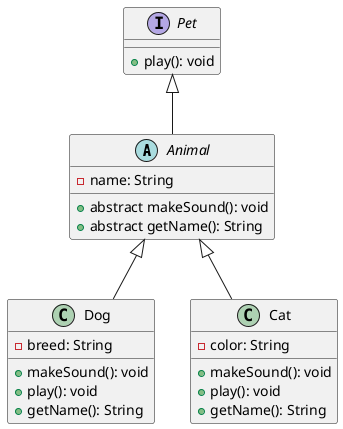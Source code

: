 @startuml

' 抽象类
abstract class Animal {
  - name: String
  + abstract makeSound(): void
  + abstract getName(): String
}

' 接口
interface Pet {
  + play(): void
}

' 具体类实现抽象类和接口
class Dog {
  - breed: String
  + makeSound(): void
  + play(): void
  + getName(): String
}

class Cat {
  - color: String
  + makeSound(): void
  + play(): void
  + getName(): String
}

' 连接抽象类和接口
Animal <|-- Dog
Animal <|-- Cat
Pet <|-- Animal


@enduml

